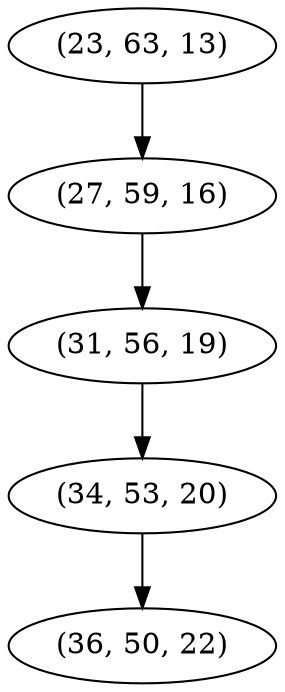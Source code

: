 digraph tree {
    "(23, 63, 13)";
    "(27, 59, 16)";
    "(31, 56, 19)";
    "(34, 53, 20)";
    "(36, 50, 22)";
    "(23, 63, 13)" -> "(27, 59, 16)";
    "(27, 59, 16)" -> "(31, 56, 19)";
    "(31, 56, 19)" -> "(34, 53, 20)";
    "(34, 53, 20)" -> "(36, 50, 22)";
}
